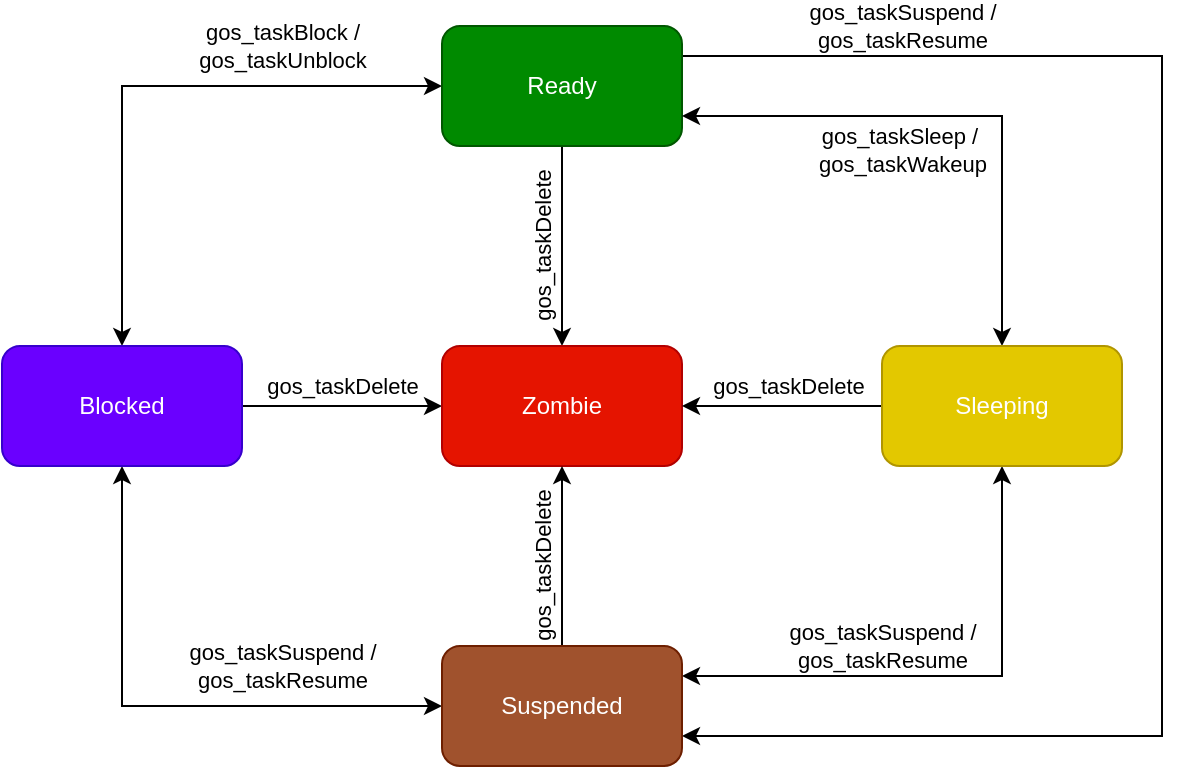 <mxfile version="24.4.6" type="device">
  <diagram name="Page-1" id="cX7G7OqZyGcwh_6F-b0h">
    <mxGraphModel dx="1050" dy="522" grid="1" gridSize="10" guides="1" tooltips="1" connect="1" arrows="1" fold="1" page="1" pageScale="1" pageWidth="1600" pageHeight="900" math="0" shadow="0">
      <root>
        <mxCell id="0" />
        <mxCell id="1" parent="0" />
        <mxCell id="uCs4IWyiZRhMvpi3A5Hw-13" style="edgeStyle=orthogonalEdgeStyle;rounded=0;orthogonalLoop=1;jettySize=auto;html=1;exitX=0.5;exitY=1;exitDx=0;exitDy=0;entryX=0.5;entryY=0;entryDx=0;entryDy=0;" edge="1" parent="1" source="uCs4IWyiZRhMvpi3A5Hw-1" target="uCs4IWyiZRhMvpi3A5Hw-4">
          <mxGeometry relative="1" as="geometry" />
        </mxCell>
        <mxCell id="uCs4IWyiZRhMvpi3A5Hw-14" value="gos_taskDelete" style="edgeLabel;html=1;align=center;verticalAlign=middle;resizable=0;points=[];rotation=270;" vertex="1" connectable="0" parent="uCs4IWyiZRhMvpi3A5Hw-13">
          <mxGeometry x="-0.138" relative="1" as="geometry">
            <mxPoint x="-10" y="7" as="offset" />
          </mxGeometry>
        </mxCell>
        <mxCell id="uCs4IWyiZRhMvpi3A5Hw-25" style="edgeStyle=orthogonalEdgeStyle;rounded=0;orthogonalLoop=1;jettySize=auto;html=1;exitX=1;exitY=0.25;exitDx=0;exitDy=0;entryX=1;entryY=0.75;entryDx=0;entryDy=0;" edge="1" parent="1" source="uCs4IWyiZRhMvpi3A5Hw-1" target="uCs4IWyiZRhMvpi3A5Hw-6">
          <mxGeometry relative="1" as="geometry">
            <Array as="points">
              <mxPoint x="860" y="95" />
              <mxPoint x="860" y="435" />
            </Array>
          </mxGeometry>
        </mxCell>
        <mxCell id="uCs4IWyiZRhMvpi3A5Hw-26" value="gos_taskSuspend /&lt;div&gt;gos_taskResume&lt;/div&gt;" style="edgeLabel;html=1;align=center;verticalAlign=middle;resizable=0;points=[];" vertex="1" connectable="0" parent="uCs4IWyiZRhMvpi3A5Hw-25">
          <mxGeometry x="-0.615" y="3" relative="1" as="geometry">
            <mxPoint x="-48" y="-12" as="offset" />
          </mxGeometry>
        </mxCell>
        <mxCell id="uCs4IWyiZRhMvpi3A5Hw-27" style="edgeStyle=orthogonalEdgeStyle;rounded=0;orthogonalLoop=1;jettySize=auto;html=1;exitX=0;exitY=0.5;exitDx=0;exitDy=0;entryX=0.5;entryY=0;entryDx=0;entryDy=0;startArrow=classic;startFill=1;" edge="1" parent="1" source="uCs4IWyiZRhMvpi3A5Hw-1" target="uCs4IWyiZRhMvpi3A5Hw-3">
          <mxGeometry relative="1" as="geometry" />
        </mxCell>
        <mxCell id="uCs4IWyiZRhMvpi3A5Hw-28" value="gos_taskBlock /&lt;div&gt;&lt;div&gt;gos_taskUnblock&lt;/div&gt;&lt;/div&gt;" style="edgeLabel;html=1;align=center;verticalAlign=middle;resizable=0;points=[];" vertex="1" connectable="0" parent="uCs4IWyiZRhMvpi3A5Hw-27">
          <mxGeometry x="-0.447" y="-4" relative="1" as="geometry">
            <mxPoint y="-16" as="offset" />
          </mxGeometry>
        </mxCell>
        <mxCell id="uCs4IWyiZRhMvpi3A5Hw-1" value="Ready" style="rounded=1;whiteSpace=wrap;html=1;fillColor=#008a00;fontColor=#ffffff;strokeColor=#005700;" vertex="1" parent="1">
          <mxGeometry x="500" y="80" width="120" height="60" as="geometry" />
        </mxCell>
        <mxCell id="uCs4IWyiZRhMvpi3A5Hw-8" style="edgeStyle=orthogonalEdgeStyle;rounded=0;orthogonalLoop=1;jettySize=auto;html=1;exitX=1;exitY=0.5;exitDx=0;exitDy=0;entryX=0;entryY=0.5;entryDx=0;entryDy=0;" edge="1" parent="1" source="uCs4IWyiZRhMvpi3A5Hw-3" target="uCs4IWyiZRhMvpi3A5Hw-4">
          <mxGeometry relative="1" as="geometry" />
        </mxCell>
        <mxCell id="uCs4IWyiZRhMvpi3A5Hw-10" value="gos_taskDelete" style="edgeLabel;html=1;align=center;verticalAlign=middle;resizable=0;points=[];" vertex="1" connectable="0" parent="uCs4IWyiZRhMvpi3A5Hw-8">
          <mxGeometry x="-0.144" y="-2" relative="1" as="geometry">
            <mxPoint x="7" y="-12" as="offset" />
          </mxGeometry>
        </mxCell>
        <mxCell id="uCs4IWyiZRhMvpi3A5Hw-29" style="edgeStyle=orthogonalEdgeStyle;rounded=0;orthogonalLoop=1;jettySize=auto;html=1;exitX=0.5;exitY=1;exitDx=0;exitDy=0;entryX=0;entryY=0.5;entryDx=0;entryDy=0;startArrow=classic;startFill=1;" edge="1" parent="1" source="uCs4IWyiZRhMvpi3A5Hw-3" target="uCs4IWyiZRhMvpi3A5Hw-6">
          <mxGeometry relative="1" as="geometry" />
        </mxCell>
        <mxCell id="uCs4IWyiZRhMvpi3A5Hw-30" value="gos_taskSuspend /&lt;div&gt;gos_taskResume&lt;/div&gt;" style="edgeLabel;html=1;align=center;verticalAlign=middle;resizable=0;points=[];" vertex="1" connectable="0" parent="uCs4IWyiZRhMvpi3A5Hw-29">
          <mxGeometry x="0.327" y="1" relative="1" as="geometry">
            <mxPoint x="14" y="-19" as="offset" />
          </mxGeometry>
        </mxCell>
        <mxCell id="uCs4IWyiZRhMvpi3A5Hw-3" value="Blocked" style="rounded=1;whiteSpace=wrap;html=1;fillColor=#6a00ff;fontColor=#ffffff;strokeColor=#3700CC;" vertex="1" parent="1">
          <mxGeometry x="280" y="240" width="120" height="60" as="geometry" />
        </mxCell>
        <mxCell id="uCs4IWyiZRhMvpi3A5Hw-4" value="Zombie" style="rounded=1;whiteSpace=wrap;html=1;fillColor=#e51400;fontColor=#ffffff;strokeColor=#B20000;" vertex="1" parent="1">
          <mxGeometry x="500" y="240" width="120" height="60" as="geometry" />
        </mxCell>
        <mxCell id="uCs4IWyiZRhMvpi3A5Hw-7" style="edgeStyle=orthogonalEdgeStyle;rounded=0;orthogonalLoop=1;jettySize=auto;html=1;exitX=0;exitY=0.5;exitDx=0;exitDy=0;entryX=1;entryY=0.5;entryDx=0;entryDy=0;" edge="1" parent="1" source="uCs4IWyiZRhMvpi3A5Hw-5" target="uCs4IWyiZRhMvpi3A5Hw-4">
          <mxGeometry relative="1" as="geometry" />
        </mxCell>
        <mxCell id="uCs4IWyiZRhMvpi3A5Hw-9" value="gos_taskDelete" style="edgeLabel;html=1;align=center;verticalAlign=middle;resizable=0;points=[];" vertex="1" connectable="0" parent="uCs4IWyiZRhMvpi3A5Hw-7">
          <mxGeometry x="-0.056" relative="1" as="geometry">
            <mxPoint y="-10" as="offset" />
          </mxGeometry>
        </mxCell>
        <mxCell id="uCs4IWyiZRhMvpi3A5Hw-16" style="edgeStyle=orthogonalEdgeStyle;rounded=0;orthogonalLoop=1;jettySize=auto;html=1;exitX=0.5;exitY=0;exitDx=0;exitDy=0;entryX=1;entryY=0.75;entryDx=0;entryDy=0;startArrow=classic;startFill=1;" edge="1" parent="1" source="uCs4IWyiZRhMvpi3A5Hw-5" target="uCs4IWyiZRhMvpi3A5Hw-1">
          <mxGeometry relative="1" as="geometry" />
        </mxCell>
        <mxCell id="uCs4IWyiZRhMvpi3A5Hw-18" value="gos_taskSleep /&amp;nbsp;&lt;div&gt;gos_taskWakeup&lt;/div&gt;" style="edgeLabel;html=1;align=center;verticalAlign=middle;resizable=0;points=[];rotation=0;" vertex="1" connectable="0" parent="uCs4IWyiZRhMvpi3A5Hw-16">
          <mxGeometry x="-0.5" y="-2" relative="1" as="geometry">
            <mxPoint x="-52" y="-29" as="offset" />
          </mxGeometry>
        </mxCell>
        <mxCell id="uCs4IWyiZRhMvpi3A5Hw-20" style="edgeStyle=orthogonalEdgeStyle;rounded=0;orthogonalLoop=1;jettySize=auto;html=1;exitX=0.5;exitY=1;exitDx=0;exitDy=0;entryX=1;entryY=0.25;entryDx=0;entryDy=0;startArrow=classic;startFill=1;" edge="1" parent="1" source="uCs4IWyiZRhMvpi3A5Hw-5" target="uCs4IWyiZRhMvpi3A5Hw-6">
          <mxGeometry relative="1" as="geometry" />
        </mxCell>
        <mxCell id="uCs4IWyiZRhMvpi3A5Hw-23" value="gos_taskSuspend /&lt;div&gt;gos_taskResume&lt;/div&gt;" style="edgeLabel;html=1;align=center;verticalAlign=middle;resizable=0;points=[];rotation=0;" vertex="1" connectable="0" parent="uCs4IWyiZRhMvpi3A5Hw-20">
          <mxGeometry x="-0.587" y="-1" relative="1" as="geometry">
            <mxPoint x="-59" y="35" as="offset" />
          </mxGeometry>
        </mxCell>
        <mxCell id="uCs4IWyiZRhMvpi3A5Hw-5" value="Sleeping" style="rounded=1;whiteSpace=wrap;html=1;fillColor=#e3c800;fontColor=#FFFFFF;strokeColor=#B09500;" vertex="1" parent="1">
          <mxGeometry x="720" y="240" width="120" height="60" as="geometry" />
        </mxCell>
        <mxCell id="uCs4IWyiZRhMvpi3A5Hw-11" style="edgeStyle=orthogonalEdgeStyle;rounded=0;orthogonalLoop=1;jettySize=auto;html=1;exitX=0.5;exitY=0;exitDx=0;exitDy=0;entryX=0.5;entryY=1;entryDx=0;entryDy=0;" edge="1" parent="1" source="uCs4IWyiZRhMvpi3A5Hw-6" target="uCs4IWyiZRhMvpi3A5Hw-4">
          <mxGeometry relative="1" as="geometry" />
        </mxCell>
        <mxCell id="uCs4IWyiZRhMvpi3A5Hw-12" value="gos_taskDelete" style="edgeLabel;html=1;align=center;verticalAlign=middle;resizable=0;points=[];rotation=270;" vertex="1" connectable="0" parent="uCs4IWyiZRhMvpi3A5Hw-11">
          <mxGeometry x="0.063" y="-1" relative="1" as="geometry">
            <mxPoint x="-11" y="8" as="offset" />
          </mxGeometry>
        </mxCell>
        <mxCell id="uCs4IWyiZRhMvpi3A5Hw-6" value="Suspended" style="rounded=1;whiteSpace=wrap;html=1;fillColor=#a0522d;fontColor=#ffffff;strokeColor=#6D1F00;" vertex="1" parent="1">
          <mxGeometry x="500" y="390" width="120" height="60" as="geometry" />
        </mxCell>
      </root>
    </mxGraphModel>
  </diagram>
</mxfile>
